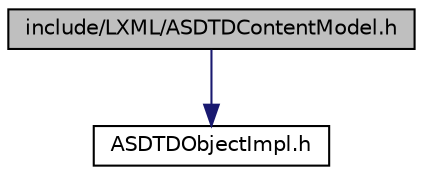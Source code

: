 digraph G
{
  edge [fontname="Helvetica",fontsize="10",labelfontname="Helvetica",labelfontsize="10"];
  node [fontname="Helvetica",fontsize="10",shape=record];
  Node1 [label="include/LXML/ASDTDContentModel.h",height=0.2,width=0.4,color="black", fillcolor="grey75", style="filled" fontcolor="black"];
  Node1 -> Node2 [color="midnightblue",fontsize="10",style="solid",fontname="Helvetica"];
  Node2 [label="ASDTDObjectImpl.h",height=0.2,width=0.4,color="black", fillcolor="white", style="filled",URL="$_a_s_d_t_d_object_impl_8h.html"];
}
